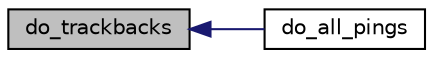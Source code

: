 digraph "do_trackbacks"
{
  edge [fontname="Helvetica",fontsize="10",labelfontname="Helvetica",labelfontsize="10"];
  node [fontname="Helvetica",fontsize="10",shape=record];
  rankdir="LR";
  Node1 [label="do_trackbacks",height=0.2,width=0.4,color="black", fillcolor="grey75", style="filled", fontcolor="black"];
  Node1 -> Node2 [dir="back",color="midnightblue",fontsize="10",style="solid",fontname="Helvetica"];
  Node2 [label="do_all_pings",height=0.2,width=0.4,color="black", fillcolor="white", style="filled",URL="$wp-includes_2comment_8php.html#a220b93d7ae8dcc5f73b3ec6b58bc80d4"];
}
